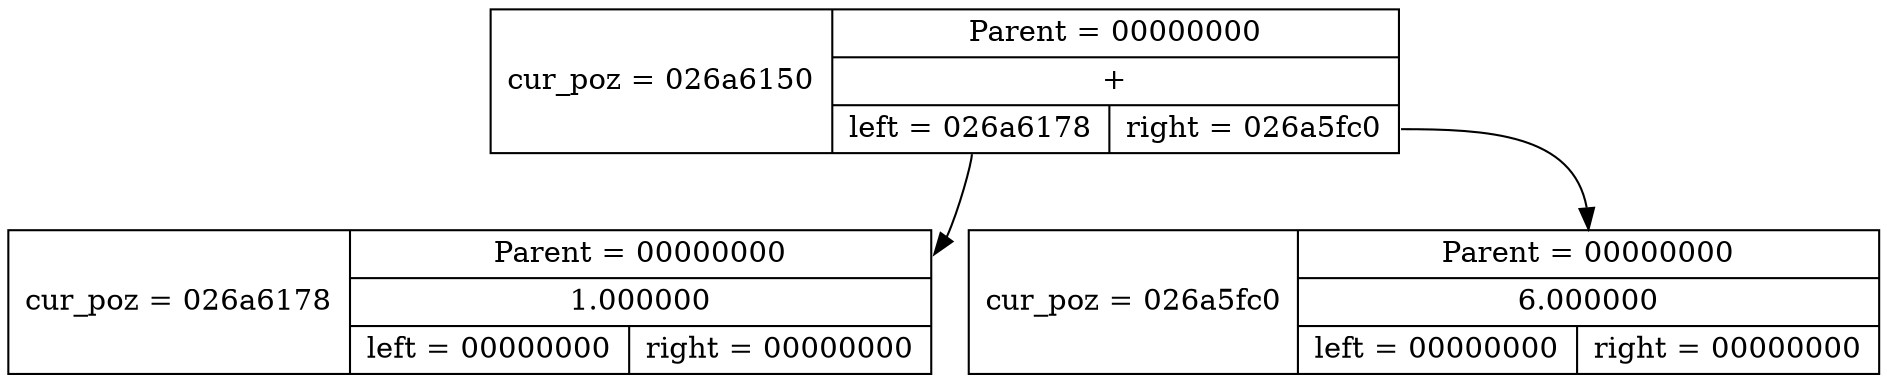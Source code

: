 digraph list {
	node [shape = record];
	node026a6178 [label = "cur_poz = 026a6178|{<f0> Parent = 00000000 | <f1> 1.000000 |{<f2> left = 00000000 | <f3> right = 00000000 }}"];
	node026a6150 [label = "cur_poz = 026a6150|{<f0> Parent = 00000000 | <f1> + |{<f2> left = 026a6178 | <f3> right = 026a5fc0 }}"];
	node026a5fc0 [label = "cur_poz = 026a5fc0|{<f0> Parent = 00000000 | <f1> 6.000000 |{<f2> left = 00000000 | <f3> right = 00000000 }}"];
	"node026a6150":f2 -> "node026a6178":f0;
	"node026a6150":f3 -> "node026a5fc0":f0;
}